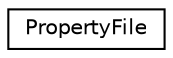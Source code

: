 digraph "Graphical Class Hierarchy"
{
 // INTERACTIVE_SVG=YES
  edge [fontname="Helvetica",fontsize="10",labelfontname="Helvetica",labelfontsize="10"];
  node [fontname="Helvetica",fontsize="10",shape=record];
  rankdir="LR";
  Node1 [label="PropertyFile",height=0.2,width=0.4,color="black", fillcolor="white", style="filled",URL="$class_property_file.html"];
}
